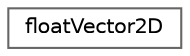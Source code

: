 digraph "Graphical Class Hierarchy"
{
 // LATEX_PDF_SIZE
  bgcolor="transparent";
  edge [fontname=Helvetica,fontsize=10,labelfontname=Helvetica,labelfontsize=10];
  node [fontname=Helvetica,fontsize=10,shape=box,height=0.2,width=0.4];
  rankdir="LR";
  Node0 [id="Node000000",label="floatVector2D",height=0.2,width=0.4,color="grey40", fillcolor="white", style="filled",URL="$classFoam_1_1floatVector2D.html",tooltip="A Vector2D of values with float precision."];
}

